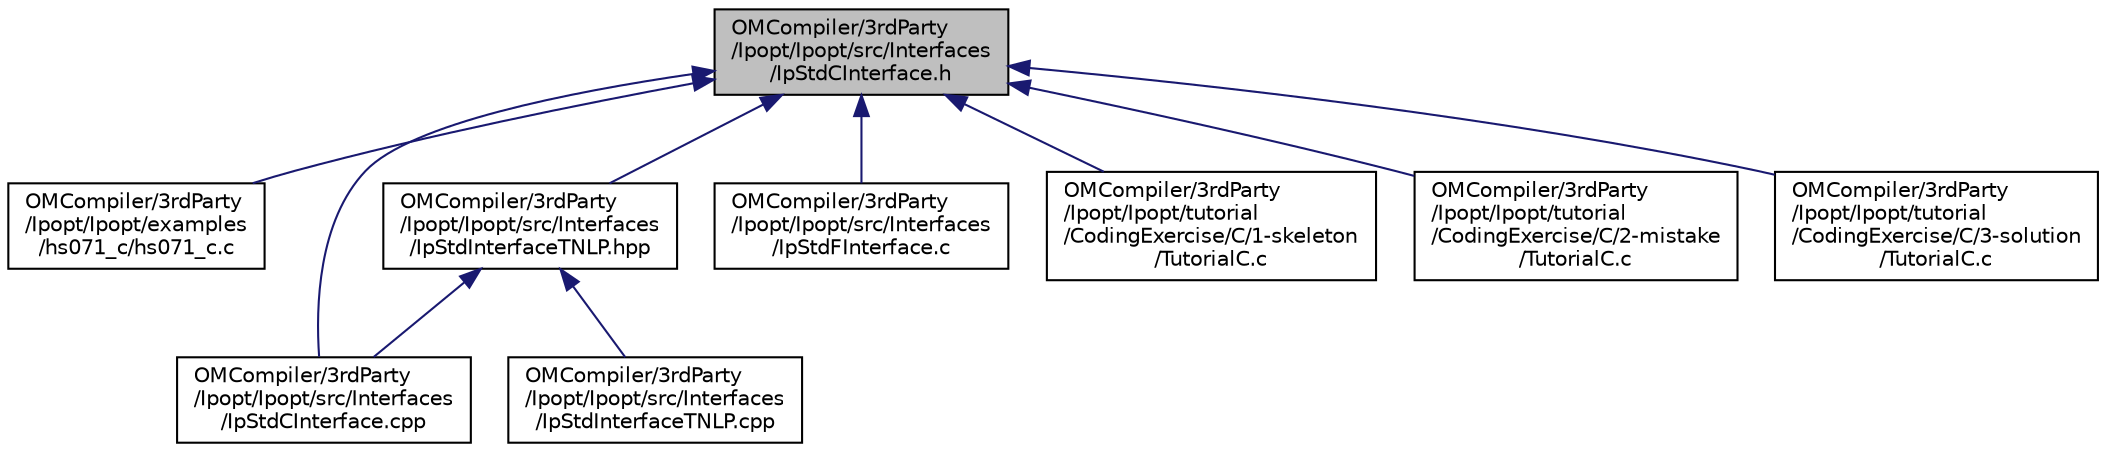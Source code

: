digraph "OMCompiler/3rdParty/Ipopt/Ipopt/src/Interfaces/IpStdCInterface.h"
{
  edge [fontname="Helvetica",fontsize="10",labelfontname="Helvetica",labelfontsize="10"];
  node [fontname="Helvetica",fontsize="10",shape=record];
  Node3 [label="OMCompiler/3rdParty\l/Ipopt/Ipopt/src/Interfaces\l/IpStdCInterface.h",height=0.2,width=0.4,color="black", fillcolor="grey75", style="filled", fontcolor="black"];
  Node3 -> Node4 [dir="back",color="midnightblue",fontsize="10",style="solid",fontname="Helvetica"];
  Node4 [label="OMCompiler/3rdParty\l/Ipopt/Ipopt/examples\l/hs071_c/hs071_c.c",height=0.2,width=0.4,color="black", fillcolor="white", style="filled",URL="$df/dce/hs071__c_8c.html"];
  Node3 -> Node5 [dir="back",color="midnightblue",fontsize="10",style="solid",fontname="Helvetica"];
  Node5 [label="OMCompiler/3rdParty\l/Ipopt/Ipopt/src/Interfaces\l/IpStdCInterface.cpp",height=0.2,width=0.4,color="black", fillcolor="white", style="filled",URL="$d8/dc4/_ip_std_c_interface_8cpp.html"];
  Node3 -> Node6 [dir="back",color="midnightblue",fontsize="10",style="solid",fontname="Helvetica"];
  Node6 [label="OMCompiler/3rdParty\l/Ipopt/Ipopt/src/Interfaces\l/IpStdInterfaceTNLP.hpp",height=0.2,width=0.4,color="black", fillcolor="white", style="filled",URL="$d5/d46/_ip_std_interface_t_n_l_p_8hpp.html"];
  Node6 -> Node5 [dir="back",color="midnightblue",fontsize="10",style="solid",fontname="Helvetica"];
  Node6 -> Node7 [dir="back",color="midnightblue",fontsize="10",style="solid",fontname="Helvetica"];
  Node7 [label="OMCompiler/3rdParty\l/Ipopt/Ipopt/src/Interfaces\l/IpStdInterfaceTNLP.cpp",height=0.2,width=0.4,color="black", fillcolor="white", style="filled",URL="$d3/d76/_ip_std_interface_t_n_l_p_8cpp.html"];
  Node3 -> Node8 [dir="back",color="midnightblue",fontsize="10",style="solid",fontname="Helvetica"];
  Node8 [label="OMCompiler/3rdParty\l/Ipopt/Ipopt/src/Interfaces\l/IpStdFInterface.c",height=0.2,width=0.4,color="black", fillcolor="white", style="filled",URL="$de/df4/_ip_std_f_interface_8c.html"];
  Node3 -> Node9 [dir="back",color="midnightblue",fontsize="10",style="solid",fontname="Helvetica"];
  Node9 [label="OMCompiler/3rdParty\l/Ipopt/Ipopt/tutorial\l/CodingExercise/C/1-skeleton\l/TutorialC.c",height=0.2,width=0.4,color="black", fillcolor="white", style="filled",URL="$df/d8f/1-skeleton_2_tutorial_c_8c.html"];
  Node3 -> Node10 [dir="back",color="midnightblue",fontsize="10",style="solid",fontname="Helvetica"];
  Node10 [label="OMCompiler/3rdParty\l/Ipopt/Ipopt/tutorial\l/CodingExercise/C/2-mistake\l/TutorialC.c",height=0.2,width=0.4,color="black", fillcolor="white", style="filled",URL="$d0/d6e/2-mistake_2_tutorial_c_8c.html"];
  Node3 -> Node11 [dir="back",color="midnightblue",fontsize="10",style="solid",fontname="Helvetica"];
  Node11 [label="OMCompiler/3rdParty\l/Ipopt/Ipopt/tutorial\l/CodingExercise/C/3-solution\l/TutorialC.c",height=0.2,width=0.4,color="black", fillcolor="white", style="filled",URL="$d0/dc0/3-solution_2_tutorial_c_8c.html"];
}
